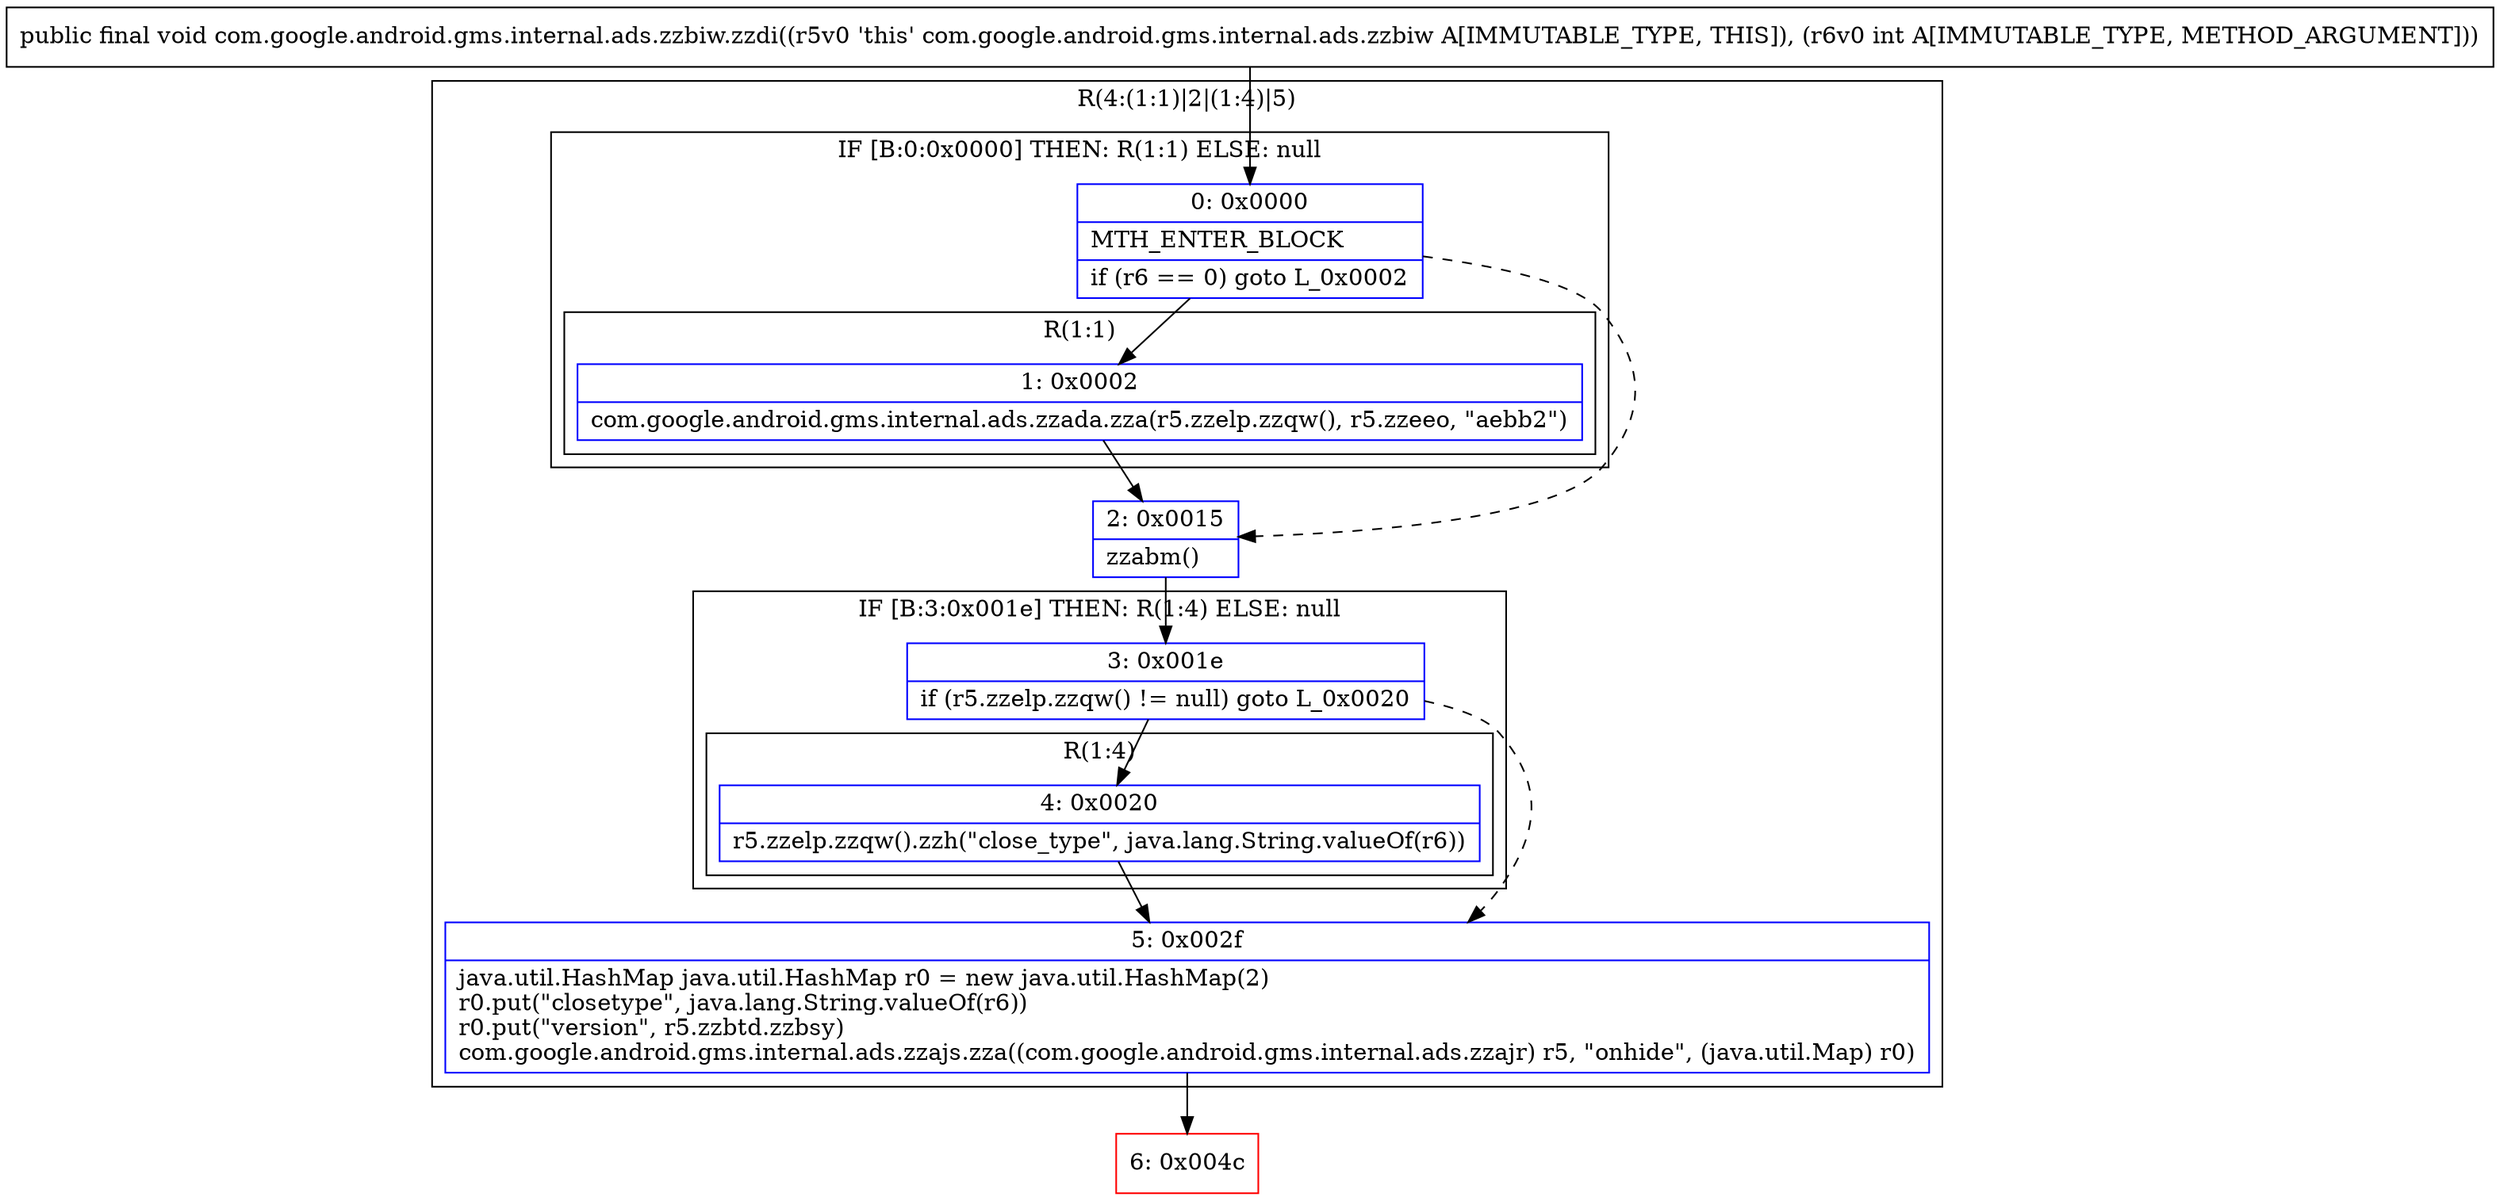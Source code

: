 digraph "CFG forcom.google.android.gms.internal.ads.zzbiw.zzdi(I)V" {
subgraph cluster_Region_1379819137 {
label = "R(4:(1:1)|2|(1:4)|5)";
node [shape=record,color=blue];
subgraph cluster_IfRegion_1408393311 {
label = "IF [B:0:0x0000] THEN: R(1:1) ELSE: null";
node [shape=record,color=blue];
Node_0 [shape=record,label="{0\:\ 0x0000|MTH_ENTER_BLOCK\l|if (r6 == 0) goto L_0x0002\l}"];
subgraph cluster_Region_6157861 {
label = "R(1:1)";
node [shape=record,color=blue];
Node_1 [shape=record,label="{1\:\ 0x0002|com.google.android.gms.internal.ads.zzada.zza(r5.zzelp.zzqw(), r5.zzeeo, \"aebb2\")\l}"];
}
}
Node_2 [shape=record,label="{2\:\ 0x0015|zzabm()\l}"];
subgraph cluster_IfRegion_1044428013 {
label = "IF [B:3:0x001e] THEN: R(1:4) ELSE: null";
node [shape=record,color=blue];
Node_3 [shape=record,label="{3\:\ 0x001e|if (r5.zzelp.zzqw() != null) goto L_0x0020\l}"];
subgraph cluster_Region_1783742302 {
label = "R(1:4)";
node [shape=record,color=blue];
Node_4 [shape=record,label="{4\:\ 0x0020|r5.zzelp.zzqw().zzh(\"close_type\", java.lang.String.valueOf(r6))\l}"];
}
}
Node_5 [shape=record,label="{5\:\ 0x002f|java.util.HashMap java.util.HashMap r0 = new java.util.HashMap(2)\lr0.put(\"closetype\", java.lang.String.valueOf(r6))\lr0.put(\"version\", r5.zzbtd.zzbsy)\lcom.google.android.gms.internal.ads.zzajs.zza((com.google.android.gms.internal.ads.zzajr) r5, \"onhide\", (java.util.Map) r0)\l}"];
}
Node_6 [shape=record,color=red,label="{6\:\ 0x004c}"];
MethodNode[shape=record,label="{public final void com.google.android.gms.internal.ads.zzbiw.zzdi((r5v0 'this' com.google.android.gms.internal.ads.zzbiw A[IMMUTABLE_TYPE, THIS]), (r6v0 int A[IMMUTABLE_TYPE, METHOD_ARGUMENT])) }"];
MethodNode -> Node_0;
Node_0 -> Node_1;
Node_0 -> Node_2[style=dashed];
Node_1 -> Node_2;
Node_2 -> Node_3;
Node_3 -> Node_4;
Node_3 -> Node_5[style=dashed];
Node_4 -> Node_5;
Node_5 -> Node_6;
}


